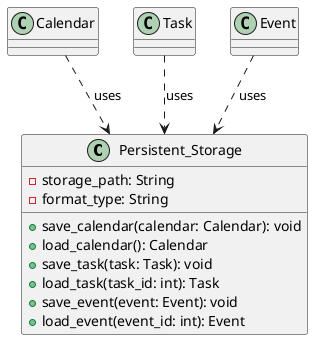 @startuml

class Persistent_Storage {
  -storage_path: String
  -format_type: String
  +save_calendar(calendar: Calendar): void
  +load_calendar(): Calendar
  +save_task(task: Task): void
  +load_task(task_id: int): Task
  +save_event(event: Event): void
  +load_event(event_id: int): Event
}

Calendar ..> Persistent_Storage : "uses"
Task ..> Persistent_Storage : "uses"
Event ..> Persistent_Storage : "uses"

@enduml